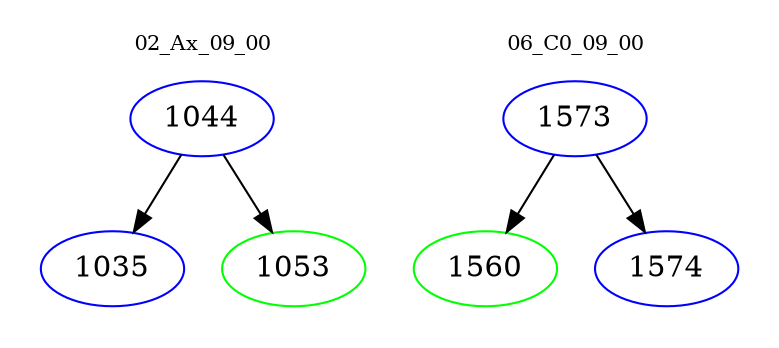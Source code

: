 digraph{
subgraph cluster_0 {
color = white
label = "02_Ax_09_00";
fontsize=10;
T0_1044 [label="1044", color="blue"]
T0_1044 -> T0_1035 [color="black"]
T0_1035 [label="1035", color="blue"]
T0_1044 -> T0_1053 [color="black"]
T0_1053 [label="1053", color="green"]
}
subgraph cluster_1 {
color = white
label = "06_C0_09_00";
fontsize=10;
T1_1573 [label="1573", color="blue"]
T1_1573 -> T1_1560 [color="black"]
T1_1560 [label="1560", color="green"]
T1_1573 -> T1_1574 [color="black"]
T1_1574 [label="1574", color="blue"]
}
}
